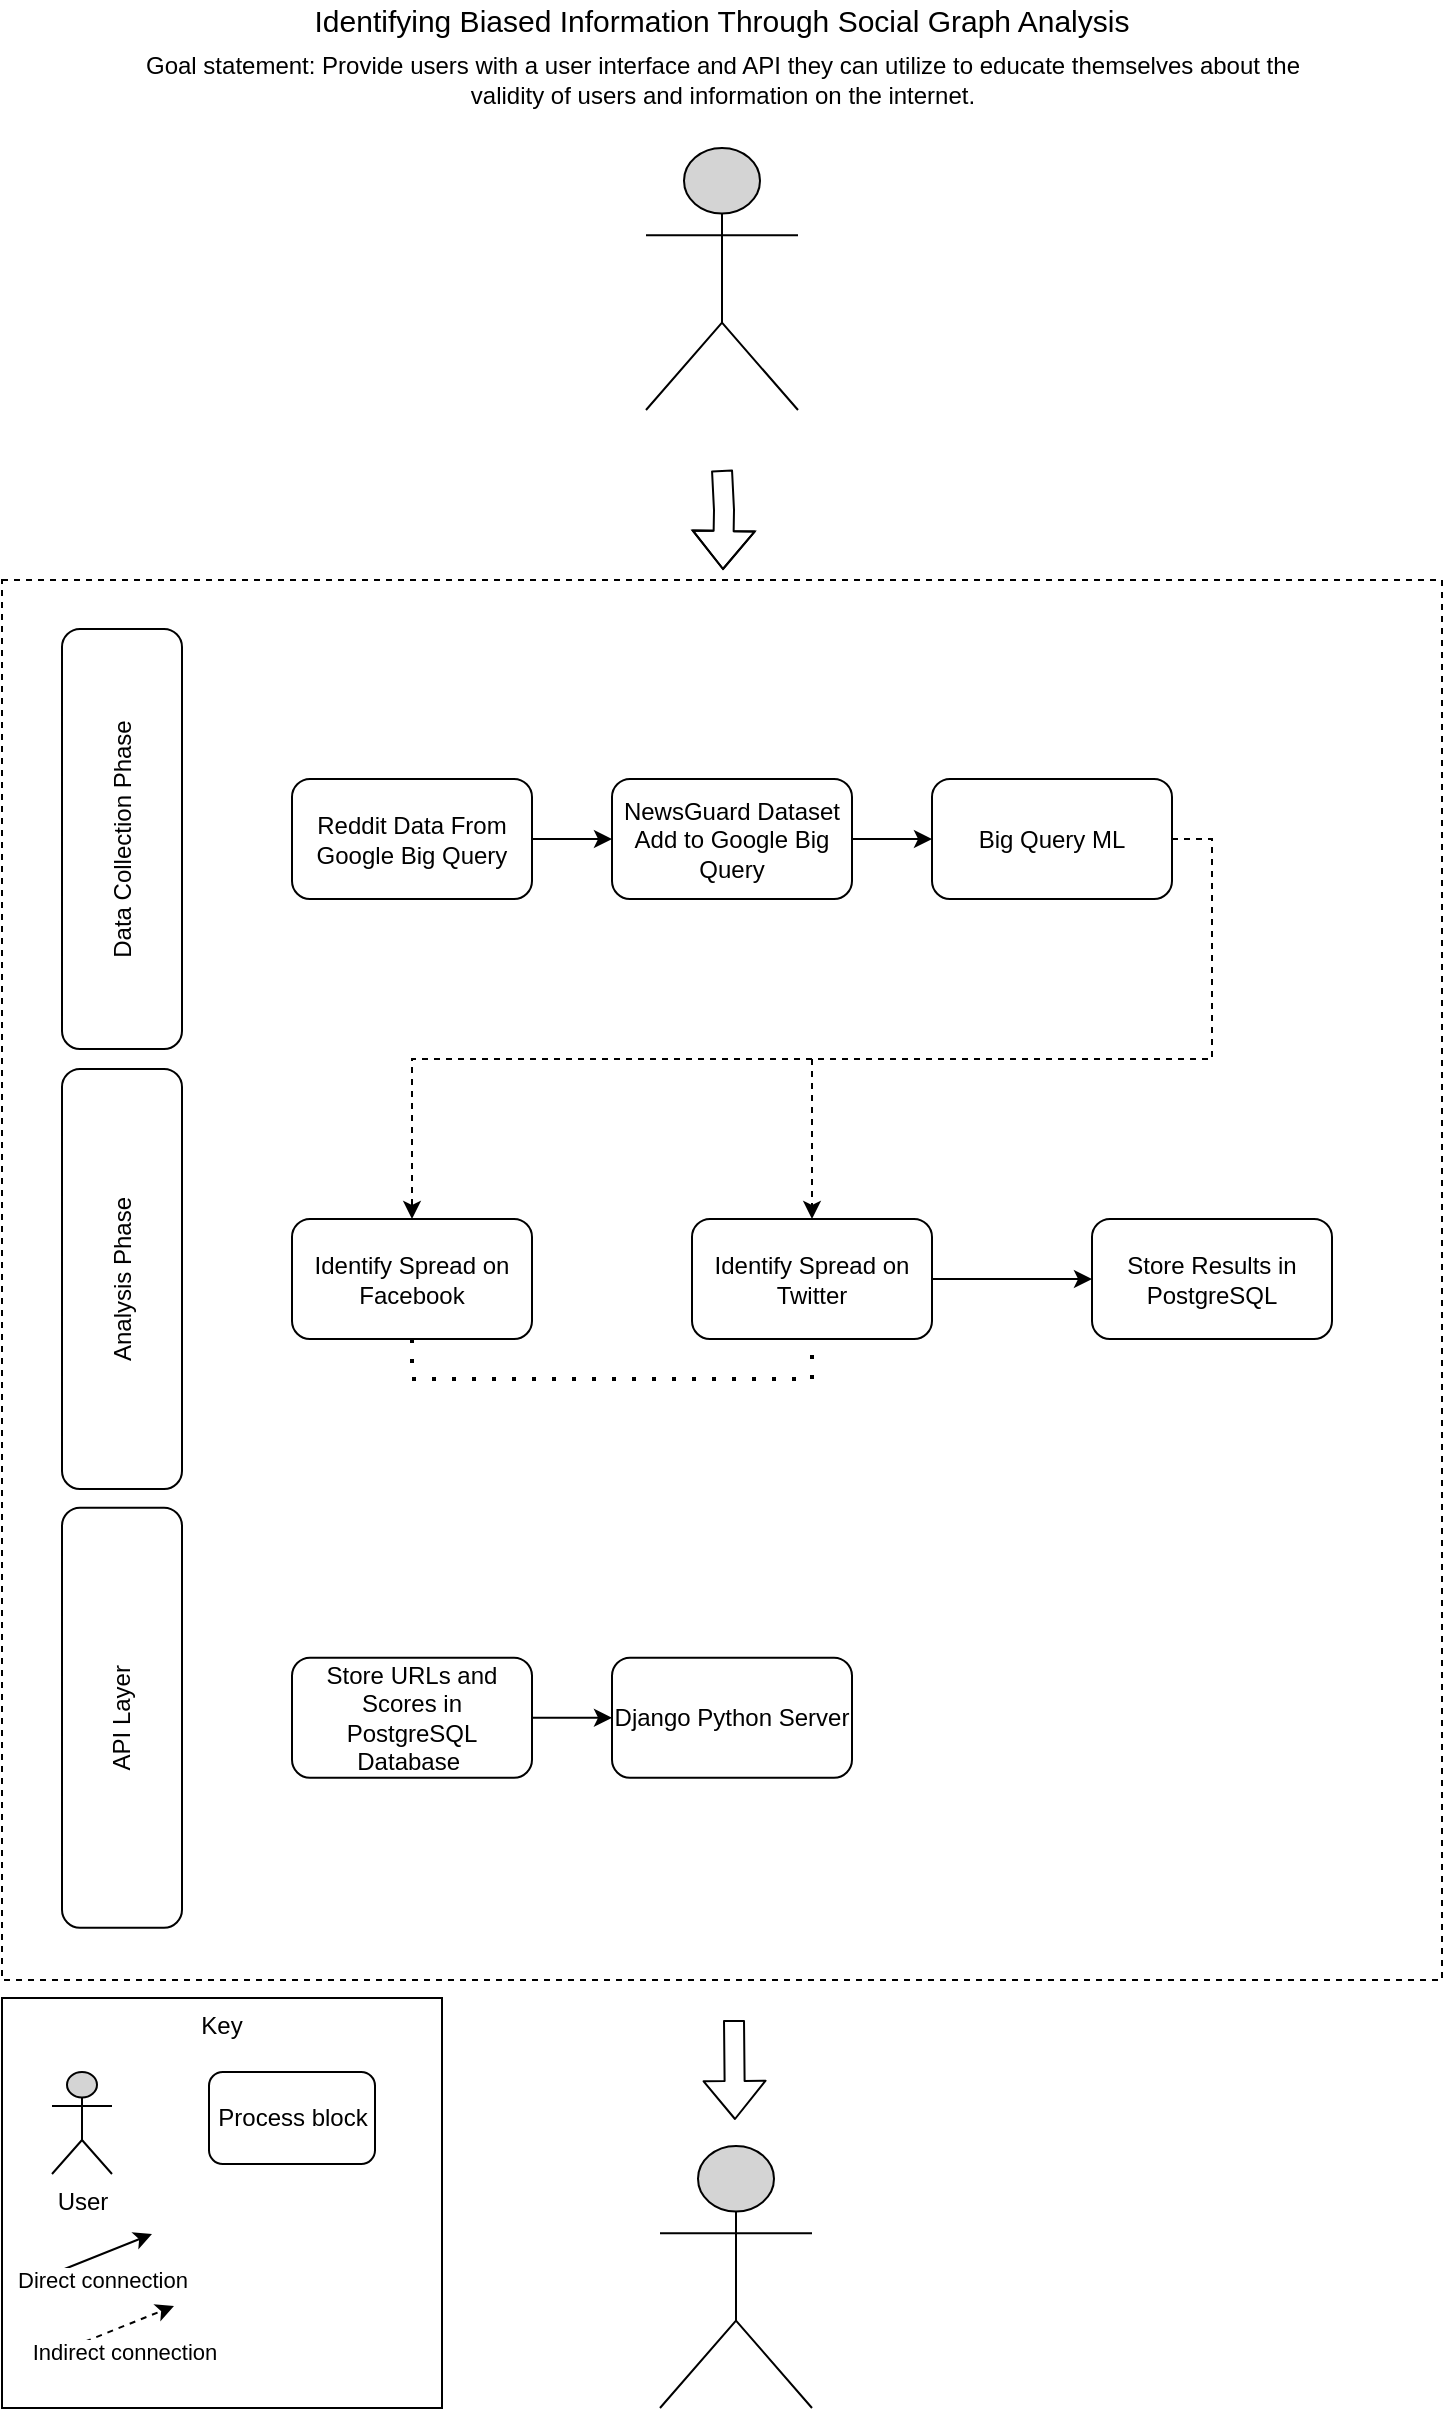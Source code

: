 <mxfile version="11.3.0" type="device" pages="1"><diagram id="1CD7RC4vgWNFIqFkbtO2" name="Page-1"><mxGraphModel dx="1097" dy="1634" grid="1" gridSize="10" guides="1" tooltips="1" connect="1" arrows="1" fold="1" page="1" pageScale="1" pageWidth="850" pageHeight="1100" math="0" shadow="0"><root><mxCell id="0"/><mxCell id="1" parent="0"/><mxCell id="Iclusx_xVNmba3VDxm6a-12" value="" style="rounded=0;whiteSpace=wrap;html=1;dashed=1;" vertex="1" parent="1"><mxGeometry x="70" y="170" width="720" height="700" as="geometry"/></mxCell><mxCell id="Iclusx_xVNmba3VDxm6a-13" value="" style="shape=flexArrow;endArrow=classic;html=1;" edge="1" parent="1"><mxGeometry width="50" height="50" relative="1" as="geometry"><mxPoint x="436.0" y="890" as="sourcePoint"/><mxPoint x="436.5" y="940" as="targetPoint"/></mxGeometry></mxCell><mxCell id="Iclusx_xVNmba3VDxm6a-14" value="" style="shape=umlActor;verticalLabelPosition=bottom;labelBackgroundColor=#ffffff;verticalAlign=top;html=1;outlineConnect=0;fillColor=#D4D4D4;" vertex="1" parent="1"><mxGeometry x="399" y="953" width="76" height="131" as="geometry"/></mxCell><mxCell id="Iclusx_xVNmba3VDxm6a-15" value="" style="shape=flexArrow;endArrow=classic;html=1;" edge="1" parent="1"><mxGeometry width="50" height="50" relative="1" as="geometry"><mxPoint x="430.0" y="115.0" as="sourcePoint"/><mxPoint x="430.5" y="165" as="targetPoint"/><Array as="points"><mxPoint x="431" y="135"/></Array></mxGeometry></mxCell><mxCell id="Iclusx_xVNmba3VDxm6a-16" value="" style="shape=umlActor;verticalLabelPosition=bottom;labelBackgroundColor=#ffffff;verticalAlign=top;html=1;outlineConnect=0;fillColor=#D4D4D4;" vertex="1" parent="1"><mxGeometry x="392" y="-46" width="76" height="131" as="geometry"/></mxCell><mxCell id="7sMIn0faz3rECfkUvaDw-15" value="" style="edgeStyle=orthogonalEdgeStyle;rounded=0;orthogonalLoop=1;jettySize=auto;html=1;" parent="1" source="7sMIn0faz3rECfkUvaDw-1" target="7sMIn0faz3rECfkUvaDw-2" edge="1"><mxGeometry relative="1" as="geometry"/></mxCell><mxCell id="7sMIn0faz3rECfkUvaDw-1" value="Reddit Data From Google Big Query" style="rounded=1;whiteSpace=wrap;html=1;" parent="1" vertex="1"><mxGeometry x="215" y="269.5" width="120" height="60" as="geometry"/></mxCell><mxCell id="7sMIn0faz3rECfkUvaDw-16" value="" style="edgeStyle=orthogonalEdgeStyle;rounded=0;orthogonalLoop=1;jettySize=auto;html=1;" parent="1" source="7sMIn0faz3rECfkUvaDw-2" target="7sMIn0faz3rECfkUvaDw-9" edge="1"><mxGeometry relative="1" as="geometry"/></mxCell><mxCell id="7sMIn0faz3rECfkUvaDw-2" value="NewsGuard Dataset Add to Google Big Query" style="rounded=1;whiteSpace=wrap;html=1;" parent="1" vertex="1"><mxGeometry x="375" y="269.5" width="120" height="60" as="geometry"/></mxCell><mxCell id="7sMIn0faz3rECfkUvaDw-4" value="Data Collection Phase" style="rounded=1;whiteSpace=wrap;html=1;direction=west;rotation=270;" parent="1" vertex="1"><mxGeometry x="25" y="269.5" width="210" height="60" as="geometry"/></mxCell><mxCell id="7sMIn0faz3rECfkUvaDw-7" value="Analysis Phase" style="rounded=1;whiteSpace=wrap;html=1;direction=west;rotation=270;" parent="1" vertex="1"><mxGeometry x="25" y="489.5" width="210" height="60" as="geometry"/></mxCell><mxCell id="Iclusx_xVNmba3VDxm6a-7" style="edgeStyle=orthogonalEdgeStyle;rounded=0;orthogonalLoop=1;jettySize=auto;html=1;exitX=1;exitY=0.5;exitDx=0;exitDy=0;entryX=0.5;entryY=0;entryDx=0;entryDy=0;dashed=1;" edge="1" parent="1" source="7sMIn0faz3rECfkUvaDw-9" target="7sMIn0faz3rECfkUvaDw-10"><mxGeometry relative="1" as="geometry"><Array as="points"><mxPoint x="675" y="299.5"/><mxPoint x="675" y="409.5"/><mxPoint x="275" y="409.5"/></Array></mxGeometry></mxCell><mxCell id="Iclusx_xVNmba3VDxm6a-8" style="edgeStyle=orthogonalEdgeStyle;rounded=0;orthogonalLoop=1;jettySize=auto;html=1;exitX=1;exitY=0.5;exitDx=0;exitDy=0;dashed=1;" edge="1" parent="1" source="7sMIn0faz3rECfkUvaDw-9" target="7sMIn0faz3rECfkUvaDw-11"><mxGeometry relative="1" as="geometry"/></mxCell><mxCell id="7sMIn0faz3rECfkUvaDw-9" value="Big Query ML" style="rounded=1;whiteSpace=wrap;html=1;" parent="1" vertex="1"><mxGeometry x="535" y="269.5" width="120" height="60" as="geometry"/></mxCell><mxCell id="Iclusx_xVNmba3VDxm6a-11" style="edgeStyle=orthogonalEdgeStyle;rounded=0;orthogonalLoop=1;jettySize=auto;html=1;exitX=0.5;exitY=1;exitDx=0;exitDy=0;entryX=0.5;entryY=1;entryDx=0;entryDy=0;dashed=1;dashPattern=1 4;endArrow=none;endFill=0;strokeWidth=2;" edge="1" parent="1" source="7sMIn0faz3rECfkUvaDw-10" target="7sMIn0faz3rECfkUvaDw-11"><mxGeometry relative="1" as="geometry"/></mxCell><mxCell id="7sMIn0faz3rECfkUvaDw-10" value="Identify Spread on Facebook" style="rounded=1;whiteSpace=wrap;html=1;" parent="1" vertex="1"><mxGeometry x="215" y="489.5" width="120" height="60" as="geometry"/></mxCell><mxCell id="7sMIn0faz3rECfkUvaDw-18" value="" style="edgeStyle=orthogonalEdgeStyle;rounded=0;orthogonalLoop=1;jettySize=auto;html=1;" parent="1" source="7sMIn0faz3rECfkUvaDw-11" target="7sMIn0faz3rECfkUvaDw-12" edge="1"><mxGeometry relative="1" as="geometry"/></mxCell><mxCell id="7sMIn0faz3rECfkUvaDw-11" value="Identify Spread on Twitter" style="rounded=1;whiteSpace=wrap;html=1;" parent="1" vertex="1"><mxGeometry x="415" y="489.5" width="120" height="60" as="geometry"/></mxCell><mxCell id="7sMIn0faz3rECfkUvaDw-12" value="Store Results in PostgreSQL" style="rounded=1;whiteSpace=wrap;html=1;" parent="1" vertex="1"><mxGeometry x="615" y="489.5" width="120" height="60" as="geometry"/></mxCell><mxCell id="7sMIn0faz3rECfkUvaDw-13" value="API Layer" style="rounded=1;whiteSpace=wrap;html=1;direction=west;rotation=270;" parent="1" vertex="1"><mxGeometry x="25" y="708.873" width="210" height="60" as="geometry"/></mxCell><mxCell id="7sMIn0faz3rECfkUvaDw-20" value="" style="edgeStyle=orthogonalEdgeStyle;rounded=0;orthogonalLoop=1;jettySize=auto;html=1;" parent="1" source="7sMIn0faz3rECfkUvaDw-14" target="7sMIn0faz3rECfkUvaDw-19" edge="1"><mxGeometry relative="1" as="geometry"/></mxCell><mxCell id="7sMIn0faz3rECfkUvaDw-14" value="Store URLs and Scores in PostgreSQL Database&amp;nbsp;" style="rounded=1;whiteSpace=wrap;html=1;" parent="1" vertex="1"><mxGeometry x="215" y="708.873" width="120" height="60" as="geometry"/></mxCell><mxCell id="7sMIn0faz3rECfkUvaDw-19" value="Django Python Server" style="rounded=1;whiteSpace=wrap;html=1;" parent="1" vertex="1"><mxGeometry x="375" y="708.873" width="120" height="60" as="geometry"/></mxCell><mxCell id="Iclusx_xVNmba3VDxm6a-17" value="Key&lt;br&gt;&lt;br&gt;" style="rounded=0;whiteSpace=wrap;html=1;verticalAlign=top;" vertex="1" parent="1"><mxGeometry x="70" y="879" width="220" height="205" as="geometry"/></mxCell><mxCell id="Iclusx_xVNmba3VDxm6a-18" value="User" style="shape=umlActor;verticalLabelPosition=bottom;labelBackgroundColor=#ffffff;verticalAlign=top;html=1;outlineConnect=0;fillColor=#D4D4D4;" vertex="1" parent="1"><mxGeometry x="95" y="916" width="30" height="51" as="geometry"/></mxCell><mxCell id="Iclusx_xVNmba3VDxm6a-19" value="Process block" style="rounded=1;whiteSpace=wrap;html=1;" vertex="1" parent="1"><mxGeometry x="173.5" y="916" width="83" height="46" as="geometry"/></mxCell><mxCell id="Iclusx_xVNmba3VDxm6a-21" value="Direct connection" style="endArrow=classic;html=1;verticalAlign=top;" edge="1" parent="1"><mxGeometry width="50" height="50" relative="1" as="geometry"><mxPoint x="95" y="1017.0" as="sourcePoint"/><mxPoint x="145" y="997.0" as="targetPoint"/></mxGeometry></mxCell><mxCell id="Iclusx_xVNmba3VDxm6a-22" value="Indirect connection" style="endArrow=classic;html=1;verticalAlign=top;dashed=1;" edge="1" parent="1"><mxGeometry width="50" height="50" relative="1" as="geometry"><mxPoint x="106" y="1053.0" as="sourcePoint"/><mxPoint x="156" y="1033.0" as="targetPoint"/></mxGeometry></mxCell><mxCell id="Iclusx_xVNmba3VDxm6a-23" value="Identifying Biased Information Through Social Graph Analysis" style="text;html=1;strokeColor=none;fillColor=none;align=center;verticalAlign=middle;whiteSpace=wrap;rounded=0;fontSize=15;" vertex="1" parent="1"><mxGeometry x="209.5" y="-120" width="440" height="20" as="geometry"/></mxCell><mxCell id="Iclusx_xVNmba3VDxm6a-24" value="Goal statement: Provide users with a user interface and API they can utilize to educate themselves about the validity of users and information on the internet." style="text;html=1;strokeColor=none;fillColor=none;align=center;verticalAlign=middle;whiteSpace=wrap;rounded=0;fontSize=12;" vertex="1" parent="1"><mxGeometry x="130.5" y="-90" width="599" height="20" as="geometry"/></mxCell></root></mxGraphModel></diagram></mxfile>